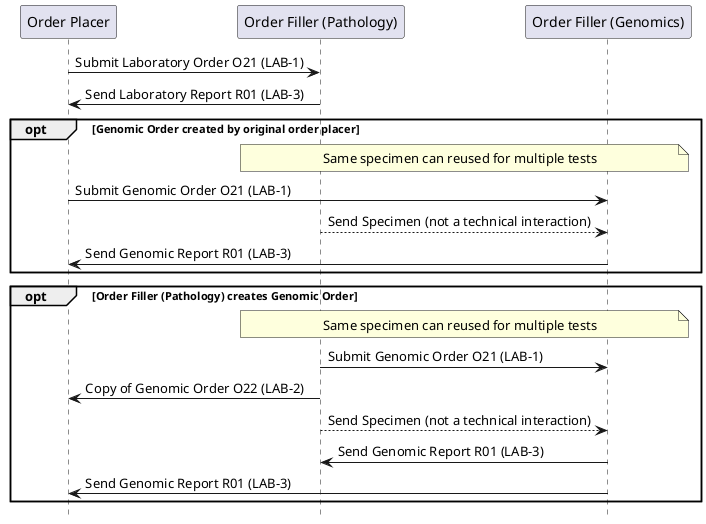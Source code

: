 @startuml

hide footbox

participant "Order Placer" as EPR
participant "Order Filler (Pathology)" as LIMSP
participant "Order Filler (Genomics)" as LIMSG


EPR -> LIMSP: Submit Laboratory Order O21 (LAB-1)
LIMSP -> EPR: Send Laboratory Report R01 (LAB-3)

opt Genomic Order created by original order placer

note over LIMSP, LIMSG
Same specimen can reused for multiple tests
end note
EPR -> LIMSG: Submit Genomic Order O21 (LAB-1)
LIMSP --> LIMSG: Send Specimen (not a technical interaction)
LIMSG -> EPR: Send Genomic Report R01 (LAB-3)
end

opt Order Filler (Pathology) creates Genomic Order
note over LIMSP, LIMSG
Same specimen can reused for multiple tests
end note
LIMSP -> LIMSG: Submit Genomic Order O21 (LAB-1)
LIMSP -> EPR: Copy of Genomic Order O22 (LAB-2)
LIMSP --> LIMSG: Send Specimen (not a technical interaction)
LIMSG -> LIMSP: Send Genomic Report R01 (LAB-3)
LIMSG -> EPR: Send Genomic Report R01 (LAB-3)
end

@enduml
